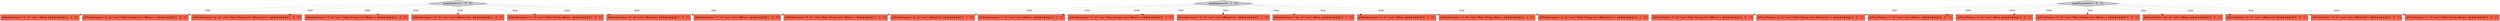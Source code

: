 digraph {
7 [style = filled, label = "@Header(name=\"a\",cf=\"uon\") ABean a@@@2@@@['1', '0', '0']", fillcolor = tomato, shape = box image = "AAA0AAABBB1BBB"];
12 [style = filled, label = "beanHeaders['0', '1', '0']", fillcolor = lightgray, shape = diamond image = "AAA0AAABBB2BBB"];
14 [style = filled, label = "@Header(name=\"b\",cf=\"uon\") ABean(((((( b@@@2@@@['0', '1', '0']", fillcolor = tomato, shape = box image = "AAA0AAABBB2BBB"];
26 [style = filled, label = "@FormData(n=\"f\",cf=\"uon\") Map<String,List<ABean>> f@@@2@@@['0', '0', '1']", fillcolor = tomato, shape = box image = "AAA0AAABBB3BBB"];
17 [style = filled, label = "@Header(name=\"c\",cf=\"uon\") List<ABean> c@@@2@@@['0', '1', '0']", fillcolor = tomato, shape = box image = "AAA0AAABBB2BBB"];
18 [style = filled, label = "@Header(name=\"h\",cf=\"uon\") Map<Integer,List<ABean>> h@@@2@@@['0', '1', '0']", fillcolor = tomato, shape = box image = "AAA0AAABBB2BBB"];
23 [style = filled, label = "@FormData(n=\"g\",cf=\"uon\") Map<String,List<ABean((((((>> g@@@2@@@['0', '0', '1']", fillcolor = tomato, shape = box image = "AAA0AAABBB3BBB"];
15 [style = filled, label = "@Header(name=\"d\",cf=\"uon\") List<ABean((((((> d@@@2@@@['0', '1', '0']", fillcolor = tomato, shape = box image = "AAA0AAABBB2BBB"];
3 [style = filled, label = "@Header(name=\"h\",cf=\"uon\") Map<Integer,List<ABean>> h@@@2@@@['1', '0', '0']", fillcolor = tomato, shape = box image = "AAA0AAABBB1BBB"];
4 [style = filled, label = "@Header(name=\"g\",cf=\"uon\") Map<String,List<ABean((((((>> g@@@2@@@['1', '0', '0']", fillcolor = tomato, shape = box image = "AAA0AAABBB1BBB"];
20 [style = filled, label = "@FormData(n=\"c\",cf=\"uon\") List<ABean> c@@@2@@@['0', '0', '1']", fillcolor = tomato, shape = box image = "AAA0AAABBB3BBB"];
19 [style = filled, label = "@FormData(n=\"a\",cf=\"uon\") ABean a@@@2@@@['0', '0', '1']", fillcolor = tomato, shape = box image = "AAA0AAABBB3BBB"];
9 [style = filled, label = "@Header(name=\"f\",cf=\"uon\") Map<String,List<ABean>> f@@@2@@@['1', '1', '0']", fillcolor = tomato, shape = box image = "AAA0AAABBB1BBB"];
8 [style = filled, label = "@Header(name=\"f\",cf=\"uon\") Map<String,List<ABean>> f@@@2@@@['1', '0', '0']", fillcolor = tomato, shape = box image = "AAA0AAABBB1BBB"];
13 [style = filled, label = "@Header(name=\"an\",cf=\"uon\") ABean an@@@2@@@['0', '1', '0']", fillcolor = tomato, shape = box image = "AAA0AAABBB2BBB"];
1 [style = filled, label = "@Header(name=\"d\",cf=\"uon\") List<ABean((((((> d@@@2@@@['1', '0', '0']", fillcolor = tomato, shape = box image = "AAA0AAABBB1BBB"];
5 [style = filled, label = "beanHeaders['1', '0', '0']", fillcolor = lightgray, shape = diamond image = "AAA0AAABBB1BBB"];
25 [style = filled, label = "@FormData(n=\"h\",cf=\"uon\") Map<Integer,List<ABean>> h@@@2@@@['0', '0', '1']", fillcolor = tomato, shape = box image = "AAA0AAABBB3BBB"];
10 [style = filled, label = "@Header(name=\"a\",cf=\"uon\") ABean a@@@2@@@['0', '1', '0']", fillcolor = tomato, shape = box image = "AAA0AAABBB2BBB"];
11 [style = filled, label = "@Header(name=\"e\",cf=\"uon\") Map<String,ABean> e@@@2@@@['0', '1', '0']", fillcolor = tomato, shape = box image = "AAA0AAABBB2BBB"];
22 [style = filled, label = "@FormData(n=\"an\",cf=\"uon\") ABean an@@@2@@@['0', '0', '1']", fillcolor = tomato, shape = box image = "AAA0AAABBB3BBB"];
2 [style = filled, label = "@Header(name=\"e\",cf=\"uon\") Map<String,ABean> e@@@2@@@['1', '0', '0']", fillcolor = tomato, shape = box image = "AAA0AAABBB1BBB"];
16 [style = filled, label = "@Header(name=\"g\",cf=\"uon\") Map<String,List<ABean((((((>> g@@@2@@@['0', '1', '0']", fillcolor = tomato, shape = box image = "AAA0AAABBB2BBB"];
0 [style = filled, label = "@Header(name=\"b\",cf=\"uon\") ABean(((((( b@@@2@@@['1', '0', '0']", fillcolor = tomato, shape = box image = "AAA0AAABBB1BBB"];
24 [style = filled, label = "beanFormData['0', '0', '1']", fillcolor = lightgray, shape = diamond image = "AAA0AAABBB3BBB"];
21 [style = filled, label = "@FormData(n=\"b\",cf=\"uon\") ABean(((((( b@@@2@@@['0', '0', '1']", fillcolor = tomato, shape = box image = "AAA0AAABBB3BBB"];
28 [style = filled, label = "@FormData(n=\"d\",cf=\"uon\") List<ABean((((((> d@@@2@@@['0', '0', '1']", fillcolor = tomato, shape = box image = "AAA0AAABBB3BBB"];
6 [style = filled, label = "@Header(name=\"c\",cf=\"uon\") List<ABean> c@@@2@@@['1', '0', '0']", fillcolor = tomato, shape = box image = "AAA0AAABBB1BBB"];
27 [style = filled, label = "@FormData(n=\"e\",cf=\"uon\") Map<String,ABean> e@@@2@@@['0', '0', '1']", fillcolor = tomato, shape = box image = "AAA0AAABBB3BBB"];
12->17 [style = dotted, label="true"];
24->25 [style = dotted, label="true"];
5->1 [style = dotted, label="true"];
12->15 [style = dotted, label="true"];
5->6 [style = dotted, label="true"];
12->18 [style = dotted, label="true"];
5->0 [style = dotted, label="true"];
5->3 [style = dotted, label="true"];
24->27 [style = dotted, label="true"];
24->28 [style = dotted, label="true"];
5->4 [style = dotted, label="true"];
12->11 [style = dotted, label="true"];
12->14 [style = dotted, label="true"];
12->13 [style = dotted, label="true"];
24->23 [style = dotted, label="true"];
12->10 [style = dotted, label="true"];
12->16 [style = dotted, label="true"];
24->26 [style = dotted, label="true"];
5->7 [style = dotted, label="true"];
24->22 [style = dotted, label="true"];
24->20 [style = dotted, label="true"];
5->9 [style = dotted, label="true"];
24->19 [style = dotted, label="true"];
5->8 [style = dotted, label="true"];
24->21 [style = dotted, label="true"];
5->2 [style = dotted, label="true"];
12->9 [style = dotted, label="true"];
}
